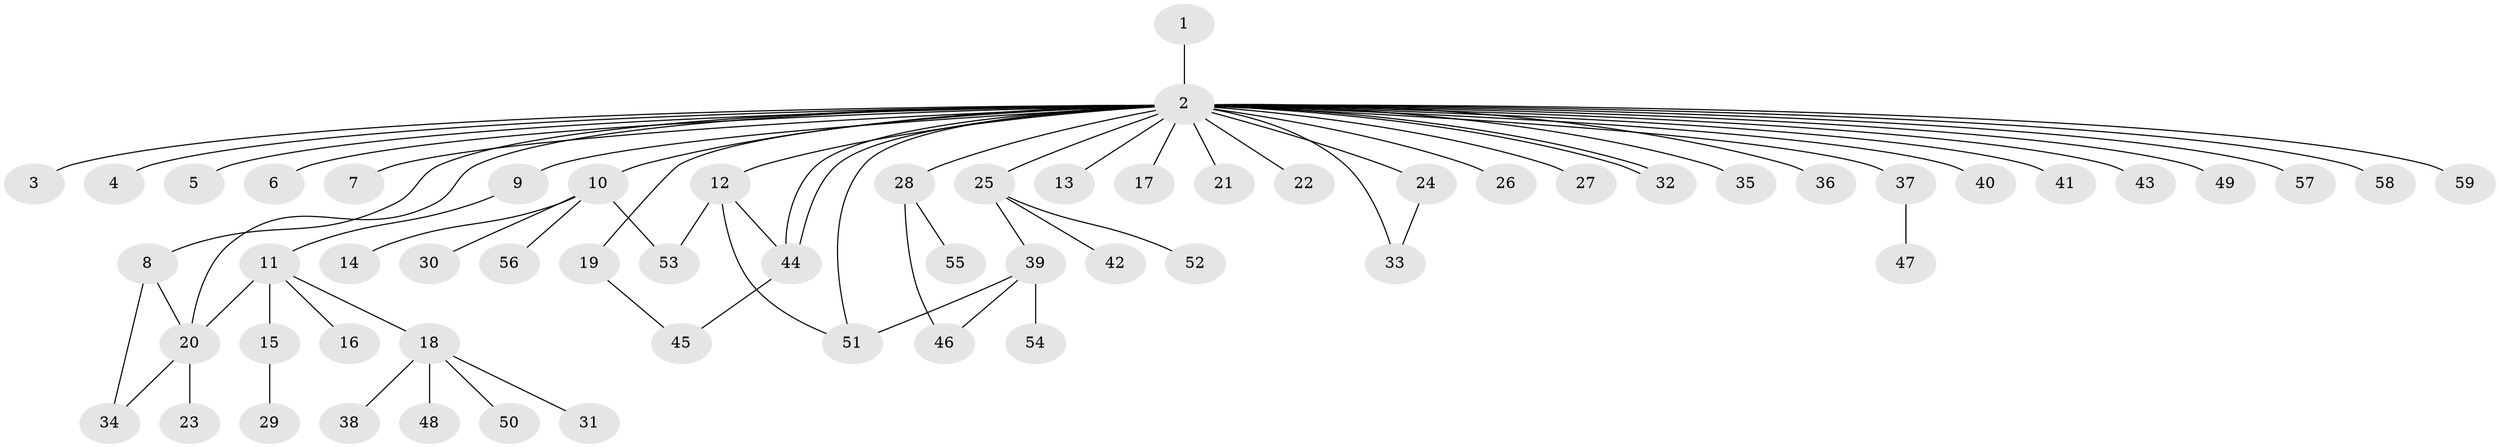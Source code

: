 // Generated by graph-tools (version 1.1) at 2025/14/03/09/25 04:14:21]
// undirected, 59 vertices, 70 edges
graph export_dot {
graph [start="1"]
  node [color=gray90,style=filled];
  1;
  2;
  3;
  4;
  5;
  6;
  7;
  8;
  9;
  10;
  11;
  12;
  13;
  14;
  15;
  16;
  17;
  18;
  19;
  20;
  21;
  22;
  23;
  24;
  25;
  26;
  27;
  28;
  29;
  30;
  31;
  32;
  33;
  34;
  35;
  36;
  37;
  38;
  39;
  40;
  41;
  42;
  43;
  44;
  45;
  46;
  47;
  48;
  49;
  50;
  51;
  52;
  53;
  54;
  55;
  56;
  57;
  58;
  59;
  1 -- 2;
  2 -- 3;
  2 -- 4;
  2 -- 5;
  2 -- 6;
  2 -- 7;
  2 -- 8;
  2 -- 9;
  2 -- 10;
  2 -- 12;
  2 -- 13;
  2 -- 17;
  2 -- 19;
  2 -- 20;
  2 -- 21;
  2 -- 22;
  2 -- 24;
  2 -- 25;
  2 -- 26;
  2 -- 27;
  2 -- 28;
  2 -- 32;
  2 -- 32;
  2 -- 33;
  2 -- 35;
  2 -- 36;
  2 -- 37;
  2 -- 40;
  2 -- 41;
  2 -- 43;
  2 -- 44;
  2 -- 44;
  2 -- 49;
  2 -- 51;
  2 -- 57;
  2 -- 58;
  2 -- 59;
  8 -- 20;
  8 -- 34;
  9 -- 11;
  10 -- 14;
  10 -- 30;
  10 -- 53;
  10 -- 56;
  11 -- 15;
  11 -- 16;
  11 -- 18;
  11 -- 20;
  12 -- 44;
  12 -- 51;
  12 -- 53;
  15 -- 29;
  18 -- 31;
  18 -- 38;
  18 -- 48;
  18 -- 50;
  19 -- 45;
  20 -- 23;
  20 -- 34;
  24 -- 33;
  25 -- 39;
  25 -- 42;
  25 -- 52;
  28 -- 46;
  28 -- 55;
  37 -- 47;
  39 -- 46;
  39 -- 51;
  39 -- 54;
  44 -- 45;
}

